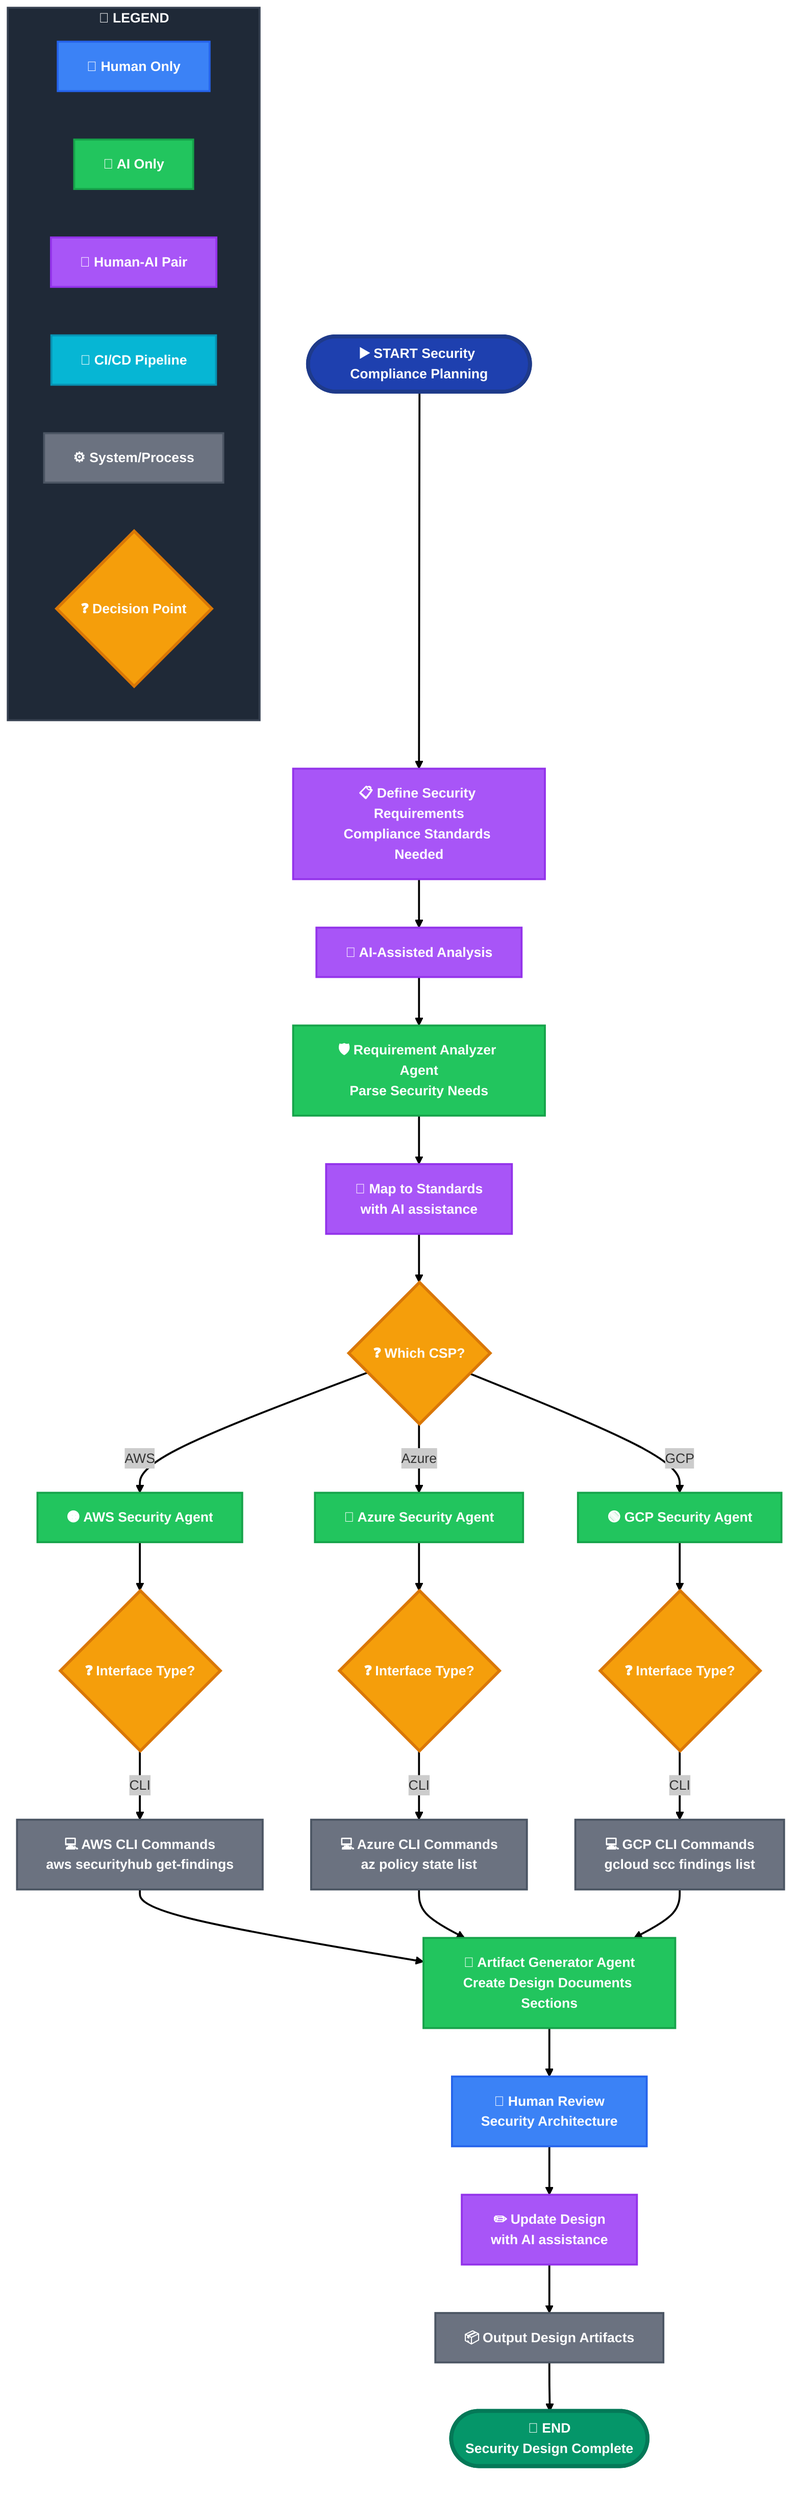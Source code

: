 ---
config:
  theme: neo
  flowchart:
    curve: basis
  layout: fixed
---
flowchart TB
 subgraph LEGEND["🔑 LEGEND"]
    direction LR
        L1["👤 Human Only"]
        L2["🤖 AI Only"]
        L3["👥 Human-AI Pair"]
        L4["🔄 CI/CD Pipeline"]
        L5["⚙️ System/Process"]
        L6{"❓ Decision Point"}
  end
    START(["▶️ START Security Compliance Planning"]) --> A["📋 Define Security Requirements<br>Compliance Standards Needed"]
    A --> B["🧠 AI-Assisted Analysis"]
    B --> B1["🛡️ Requirement Analyzer Agent<br>Parse Security Needs"]
    B1 --> C["📐 Map to Standards<br>with AI assistance"]
    C --> C1{"❓ Which CSP?"}
    C1 -- AWS --> AWS["🟠 AWS Security Agent"]
    C1 -- Azure --> AZ["🔵 Azure Security Agent"]
    C1 -- GCP --> GCP["🟢 GCP Security Agent"]
    AWS --> D1{"❓ Interface Type?"}
    AZ --> D2{"❓ Interface Type?"}
    GCP --> D3{"❓ Interface Type?"}
    D1 -- CLI --> AWS_CLI["💻 AWS CLI Commands<br>aws securityhub get-findings"]
    D2 -- CLI --> AZ_CLI["💻 Azure CLI Commands<br>az policy state list"]
    D3 -- CLI --> GCP_CLI["💻 GCP CLI Commands<br>gcloud scc findings list"]
    AWS_CLI --> L["📄 Artifact Generator Agent<br>Create Design Documents Sections"]
    AZ_CLI --> L
    GCP_CLI --> L
    L --> M["👤 Human Review<br>Security Architecture"]
    M --> O["✏️ Update Design<br>with AI assistance"]
    O --> P["📦 Output Design Artifacts"]
    P --> END1(["🎯 END<br>Security Design Complete"])
     L1:::human
     L2:::ai
     L3:::pair
     L4:::cicd
     L5:::system
     L6:::decision
     START:::start
     A:::pair
     B:::pair
     B1:::ai
     C:::pair
     C1:::decision
     AWS:::ai
     AZ:::ai
     GCP:::ai
     D1:::decision
     D2:::decision
     D3:::decision
     AWS_CLI:::system
     AZ_CLI:::system
     GCP_CLI:::system
     L:::ai
     M:::human
     O:::pair
     P:::system
     END1:::endsuccess
    classDef start fill:#1e40af,stroke:#1e3a8a,color:#fff,stroke-width:4px,font-weight:bold
    classDef endsuccess fill:#059669,stroke:#047857,color:#fff,stroke-width:4px,font-weight:bold
    classDef endwarn fill:#f59e0b,stroke:#d97706,color:#fff,stroke-width:3px,font-weight:bold
    classDef human fill:#3b82f6,stroke:#2563eb,color:#fff,stroke-width:2px,font-weight:bold
    classDef ai fill:#22c55e,stroke:#16a34a,color:#fff,stroke-width:2px,font-weight:bold
    classDef cicd fill:#06b6d4,stroke:#0891b2,color:#fff,stroke-width:2px,font-weight:bold
    classDef pair fill:#a855f7,stroke:#9333ea,color:#fff,stroke-width:2px,font-weight:bold
    classDef system fill:#6b7280,stroke:#4b5563,color:#fff,stroke-width:2px,font-weight:bold
    classDef decision fill:#f59e0b,stroke:#d97706,color:#fff,stroke-width:3px,font-weight:bold
    style LEGEND fill:#1f2937,stroke:#374151,stroke-width:2px,color:#f9fafb,font-weight:bold